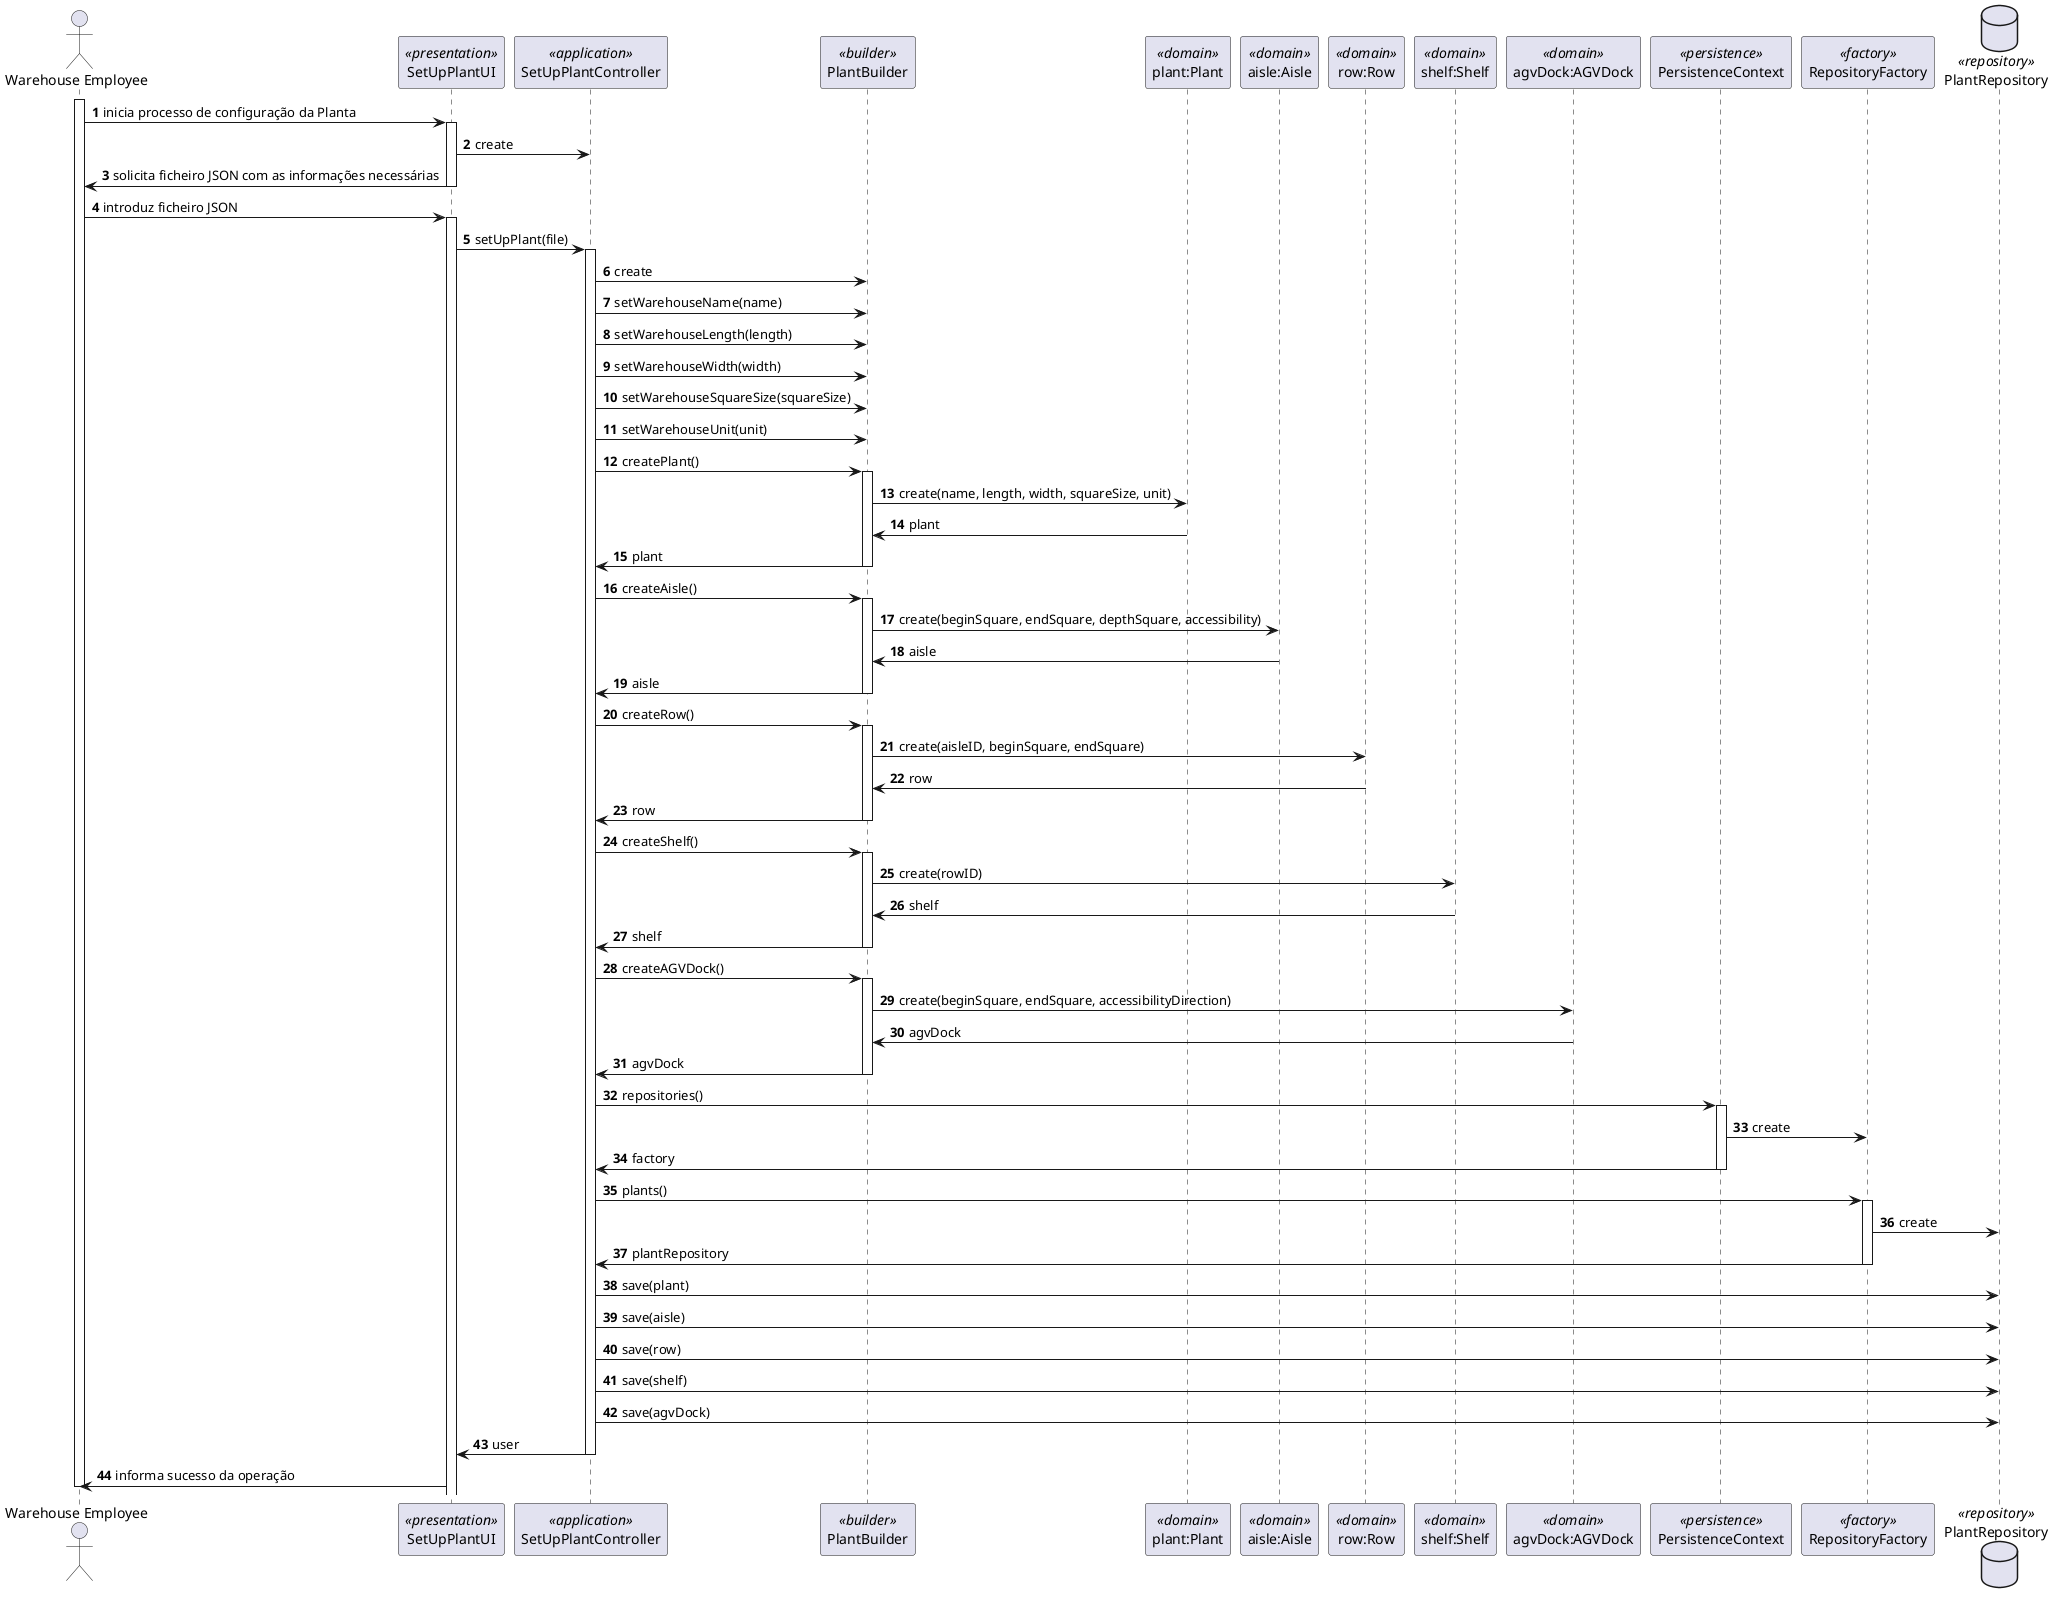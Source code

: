 @startuml
'https://plantuml.com/sequence-diagram

autonumber
actor "Warehouse Employee" as WE
participant SetUpPlantUI as UI <<presentation>>
participant SetUpPlantController as Controller <<application>>
participant PlantBuilder as Builder <<builder>>
participant "plant:Plant" as Domain1 <<domain>>
participant "aisle:Aisle" as Domain2 <<domain>>
participant "row:Row" as Domain3 <<domain>>
participant "shelf:Shelf" as Domain4 <<domain>>
participant "agvDock:AGVDock" as Domain5 <<domain>>
participant PersistenceContext as Persistence <<persistence>>
participant RepositoryFactory as Factory <<factory>>
database PlantRepository as Repository <<repository>>



activate WE
WE -> UI : inicia processo de configuração da Planta
activate UI
UI -> Controller : create
UI -> WE : solicita ficheiro JSON com as informações necessárias
deactivate UI

WE -> UI : introduz ficheiro JSON
activate UI

UI -> Controller : setUpPlant(file)
activate Controller
Controller -> Builder : create
Controller -> Builder : setWarehouseName(name)
Controller -> Builder : setWarehouseLength(length)
Controller -> Builder : setWarehouseWidth(width)
Controller -> Builder : setWarehouseSquareSize(squareSize)
Controller -> Builder : setWarehouseUnit(unit)

Controller -> Builder : createPlant()
activate Builder
Builder -> Domain1 : create(name, length, width, squareSize, unit)
Domain1 -> Builder : plant
Builder -> Controller : plant
deactivate Builder

Controller -> Builder : createAisle()
activate Builder
Builder -> Domain2 : create(beginSquare, endSquare, depthSquare, accessibility)
Domain2 -> Builder : aisle
Builder -> Controller : aisle
deactivate Builder

Controller -> Builder : createRow()
activate Builder
Builder -> Domain3 : create(aisleID, beginSquare, endSquare)
Domain3 -> Builder : row
Builder -> Controller : row
deactivate Builder

Controller -> Builder : createShelf()
activate Builder
Builder -> Domain4 : create(rowID)
Domain4 -> Builder: shelf
Builder -> Controller : shelf
deactivate Builder

Controller -> Builder : createAGVDock()
activate Builder
Builder -> Domain5 : create(beginSquare, endSquare, accessibilityDirection)
Domain5 -> Builder : agvDock
Builder -> Controller : agvDock
deactivate Builder

Controller -> Persistence : repositories()
activate Persistence
Persistence -> Factory : create
Persistence -> Controller : factory
deactivate Persistence
Controller -> Factory : plants()
activate Factory
Factory -> Repository : create
Factory -> Controller : plantRepository
deactivate Factory
Controller->Repository : save(plant)
Controller->Repository : save(aisle)
Controller->Repository : save(row)
Controller->Repository : save(shelf)
Controller->Repository : save(agvDock)
Controller->UI: user
deactivate Controller



UI -> WE : informa sucesso da operação
deactivate WE

@enduml